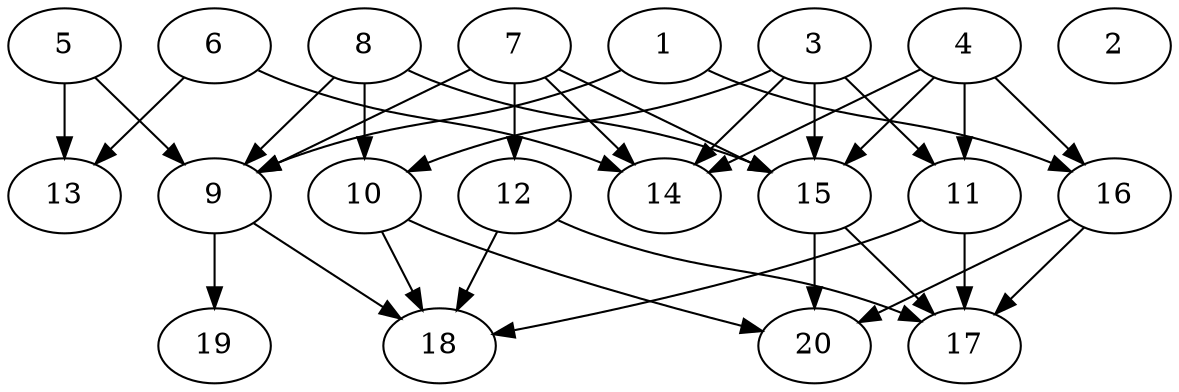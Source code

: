 // DAG automatically generated by daggen at Wed Jul 24 22:02:40 2019
// ./daggen --dot -n 20 --ccr 0.4 --fat 0.6 --regular 0.5 --density 0.5 --mindata 5242880 --maxdata 52428800 
digraph G {
  1 [size="13885440", alpha="0.04", expect_size="5554176"] 
  1 -> 9 [size ="5554176"]
  1 -> 16 [size ="5554176"]
  2 [size="95275520", alpha="0.05", expect_size="38110208"] 
  3 [size="64138240", alpha="0.06", expect_size="25655296"] 
  3 -> 10 [size ="25655296"]
  3 -> 11 [size ="25655296"]
  3 -> 14 [size ="25655296"]
  3 -> 15 [size ="25655296"]
  4 [size="24465920", alpha="0.06", expect_size="9786368"] 
  4 -> 11 [size ="9786368"]
  4 -> 14 [size ="9786368"]
  4 -> 15 [size ="9786368"]
  4 -> 16 [size ="9786368"]
  5 [size="98967040", alpha="0.01", expect_size="39586816"] 
  5 -> 9 [size ="39586816"]
  5 -> 13 [size ="39586816"]
  6 [size="104765440", alpha="0.17", expect_size="41906176"] 
  6 -> 13 [size ="41906176"]
  6 -> 14 [size ="41906176"]
  7 [size="119467520", alpha="0.10", expect_size="47787008"] 
  7 -> 9 [size ="47787008"]
  7 -> 12 [size ="47787008"]
  7 -> 14 [size ="47787008"]
  7 -> 15 [size ="47787008"]
  8 [size="35002880", alpha="0.05", expect_size="14001152"] 
  8 -> 9 [size ="14001152"]
  8 -> 10 [size ="14001152"]
  8 -> 15 [size ="14001152"]
  9 [size="36339200", alpha="0.01", expect_size="14535680"] 
  9 -> 18 [size ="14535680"]
  9 -> 19 [size ="14535680"]
  10 [size="41456640", alpha="0.00", expect_size="16582656"] 
  10 -> 18 [size ="16582656"]
  10 -> 20 [size ="16582656"]
  11 [size="23354880", alpha="0.00", expect_size="9341952"] 
  11 -> 17 [size ="9341952"]
  11 -> 18 [size ="9341952"]
  12 [size="49832960", alpha="0.02", expect_size="19933184"] 
  12 -> 17 [size ="19933184"]
  12 -> 18 [size ="19933184"]
  13 [size="80156160", alpha="0.11", expect_size="32062464"] 
  14 [size="116001280", alpha="0.18", expect_size="46400512"] 
  15 [size="35632640", alpha="0.17", expect_size="14253056"] 
  15 -> 17 [size ="14253056"]
  15 -> 20 [size ="14253056"]
  16 [size="42997760", alpha="0.18", expect_size="17199104"] 
  16 -> 17 [size ="17199104"]
  16 -> 20 [size ="17199104"]
  17 [size="27996160", alpha="0.04", expect_size="11198464"] 
  18 [size="86320640", alpha="0.14", expect_size="34528256"] 
  19 [size="117025280", alpha="0.07", expect_size="46810112"] 
  20 [size="123205120", alpha="0.19", expect_size="49282048"] 
}
